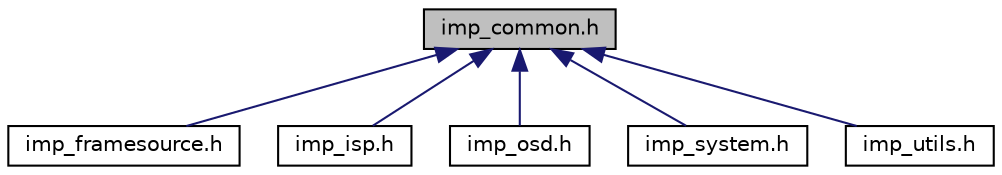 digraph "imp_common.h"
{
  edge [fontname="Helvetica",fontsize="10",labelfontname="Helvetica",labelfontsize="10"];
  node [fontname="Helvetica",fontsize="10",shape=record];
  Node5 [label="imp_common.h",height=0.2,width=0.4,color="black", fillcolor="grey75", style="filled", fontcolor="black"];
  Node5 -> Node6 [dir="back",color="midnightblue",fontsize="10",style="solid",fontname="Helvetica"];
  Node6 [label="imp_framesource.h",height=0.2,width=0.4,color="black", fillcolor="white", style="filled",URL="$imp__framesource_8h.html"];
  Node5 -> Node7 [dir="back",color="midnightblue",fontsize="10",style="solid",fontname="Helvetica"];
  Node7 [label="imp_isp.h",height=0.2,width=0.4,color="black", fillcolor="white", style="filled",URL="$imp__isp_8h.html"];
  Node5 -> Node8 [dir="back",color="midnightblue",fontsize="10",style="solid",fontname="Helvetica"];
  Node8 [label="imp_osd.h",height=0.2,width=0.4,color="black", fillcolor="white", style="filled",URL="$imp__osd_8h.html"];
  Node5 -> Node9 [dir="back",color="midnightblue",fontsize="10",style="solid",fontname="Helvetica"];
  Node9 [label="imp_system.h",height=0.2,width=0.4,color="black", fillcolor="white", style="filled",URL="$imp__system_8h.html"];
  Node5 -> Node10 [dir="back",color="midnightblue",fontsize="10",style="solid",fontname="Helvetica"];
  Node10 [label="imp_utils.h",height=0.2,width=0.4,color="black", fillcolor="white", style="filled",URL="$imp__utils_8h.html"];
}
